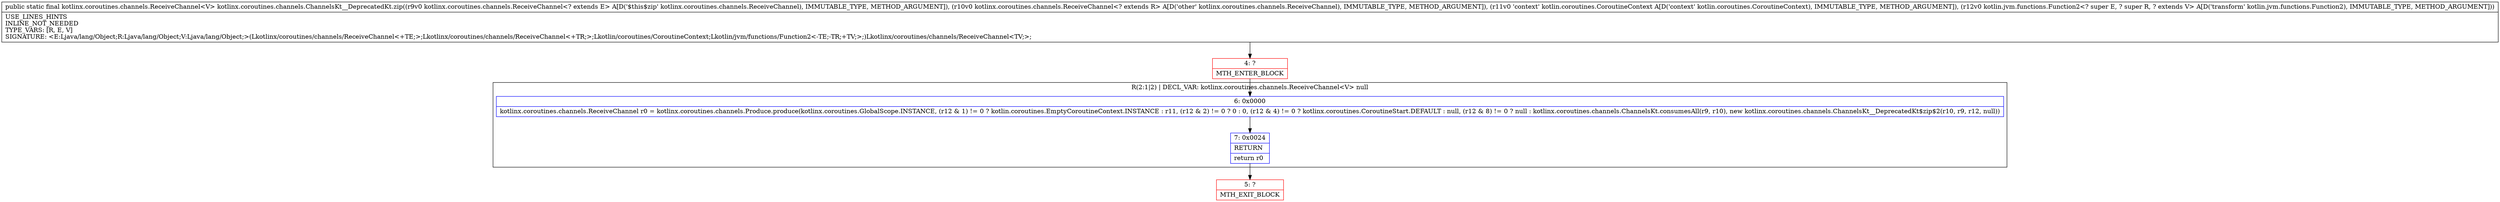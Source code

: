 digraph "CFG forkotlinx.coroutines.channels.ChannelsKt__DeprecatedKt.zip(Lkotlinx\/coroutines\/channels\/ReceiveChannel;Lkotlinx\/coroutines\/channels\/ReceiveChannel;Lkotlin\/coroutines\/CoroutineContext;Lkotlin\/jvm\/functions\/Function2;)Lkotlinx\/coroutines\/channels\/ReceiveChannel;" {
subgraph cluster_Region_319304456 {
label = "R(2:1|2) | DECL_VAR: kotlinx.coroutines.channels.ReceiveChannel\<V\> null\l";
node [shape=record,color=blue];
Node_6 [shape=record,label="{6\:\ 0x0000|kotlinx.coroutines.channels.ReceiveChannel r0 = kotlinx.coroutines.channels.Produce.produce(kotlinx.coroutines.GlobalScope.INSTANCE, (r12 & 1) != 0 ? kotlin.coroutines.EmptyCoroutineContext.INSTANCE : r11, (r12 & 2) != 0 ? 0 : 0, (r12 & 4) != 0 ? kotlinx.coroutines.CoroutineStart.DEFAULT : null, (r12 & 8) != 0 ? null : kotlinx.coroutines.channels.ChannelsKt.consumesAll(r9, r10), new kotlinx.coroutines.channels.ChannelsKt__DeprecatedKt$zip$2(r10, r9, r12, null))\l}"];
Node_7 [shape=record,label="{7\:\ 0x0024|RETURN\l|return r0\l}"];
}
Node_4 [shape=record,color=red,label="{4\:\ ?|MTH_ENTER_BLOCK\l}"];
Node_5 [shape=record,color=red,label="{5\:\ ?|MTH_EXIT_BLOCK\l}"];
MethodNode[shape=record,label="{public static final kotlinx.coroutines.channels.ReceiveChannel\<V\> kotlinx.coroutines.channels.ChannelsKt__DeprecatedKt.zip((r9v0 kotlinx.coroutines.channels.ReceiveChannel\<? extends E\> A[D('$this$zip' kotlinx.coroutines.channels.ReceiveChannel), IMMUTABLE_TYPE, METHOD_ARGUMENT]), (r10v0 kotlinx.coroutines.channels.ReceiveChannel\<? extends R\> A[D('other' kotlinx.coroutines.channels.ReceiveChannel), IMMUTABLE_TYPE, METHOD_ARGUMENT]), (r11v0 'context' kotlin.coroutines.CoroutineContext A[D('context' kotlin.coroutines.CoroutineContext), IMMUTABLE_TYPE, METHOD_ARGUMENT]), (r12v0 kotlin.jvm.functions.Function2\<? super E, ? super R, ? extends V\> A[D('transform' kotlin.jvm.functions.Function2), IMMUTABLE_TYPE, METHOD_ARGUMENT]))  | USE_LINES_HINTS\lINLINE_NOT_NEEDED\lTYPE_VARS: [R, E, V]\lSIGNATURE: \<E:Ljava\/lang\/Object;R:Ljava\/lang\/Object;V:Ljava\/lang\/Object;\>(Lkotlinx\/coroutines\/channels\/ReceiveChannel\<+TE;\>;Lkotlinx\/coroutines\/channels\/ReceiveChannel\<+TR;\>;Lkotlin\/coroutines\/CoroutineContext;Lkotlin\/jvm\/functions\/Function2\<\-TE;\-TR;+TV;\>;)Lkotlinx\/coroutines\/channels\/ReceiveChannel\<TV;\>;\l}"];
MethodNode -> Node_4;Node_6 -> Node_7;
Node_7 -> Node_5;
Node_4 -> Node_6;
}

